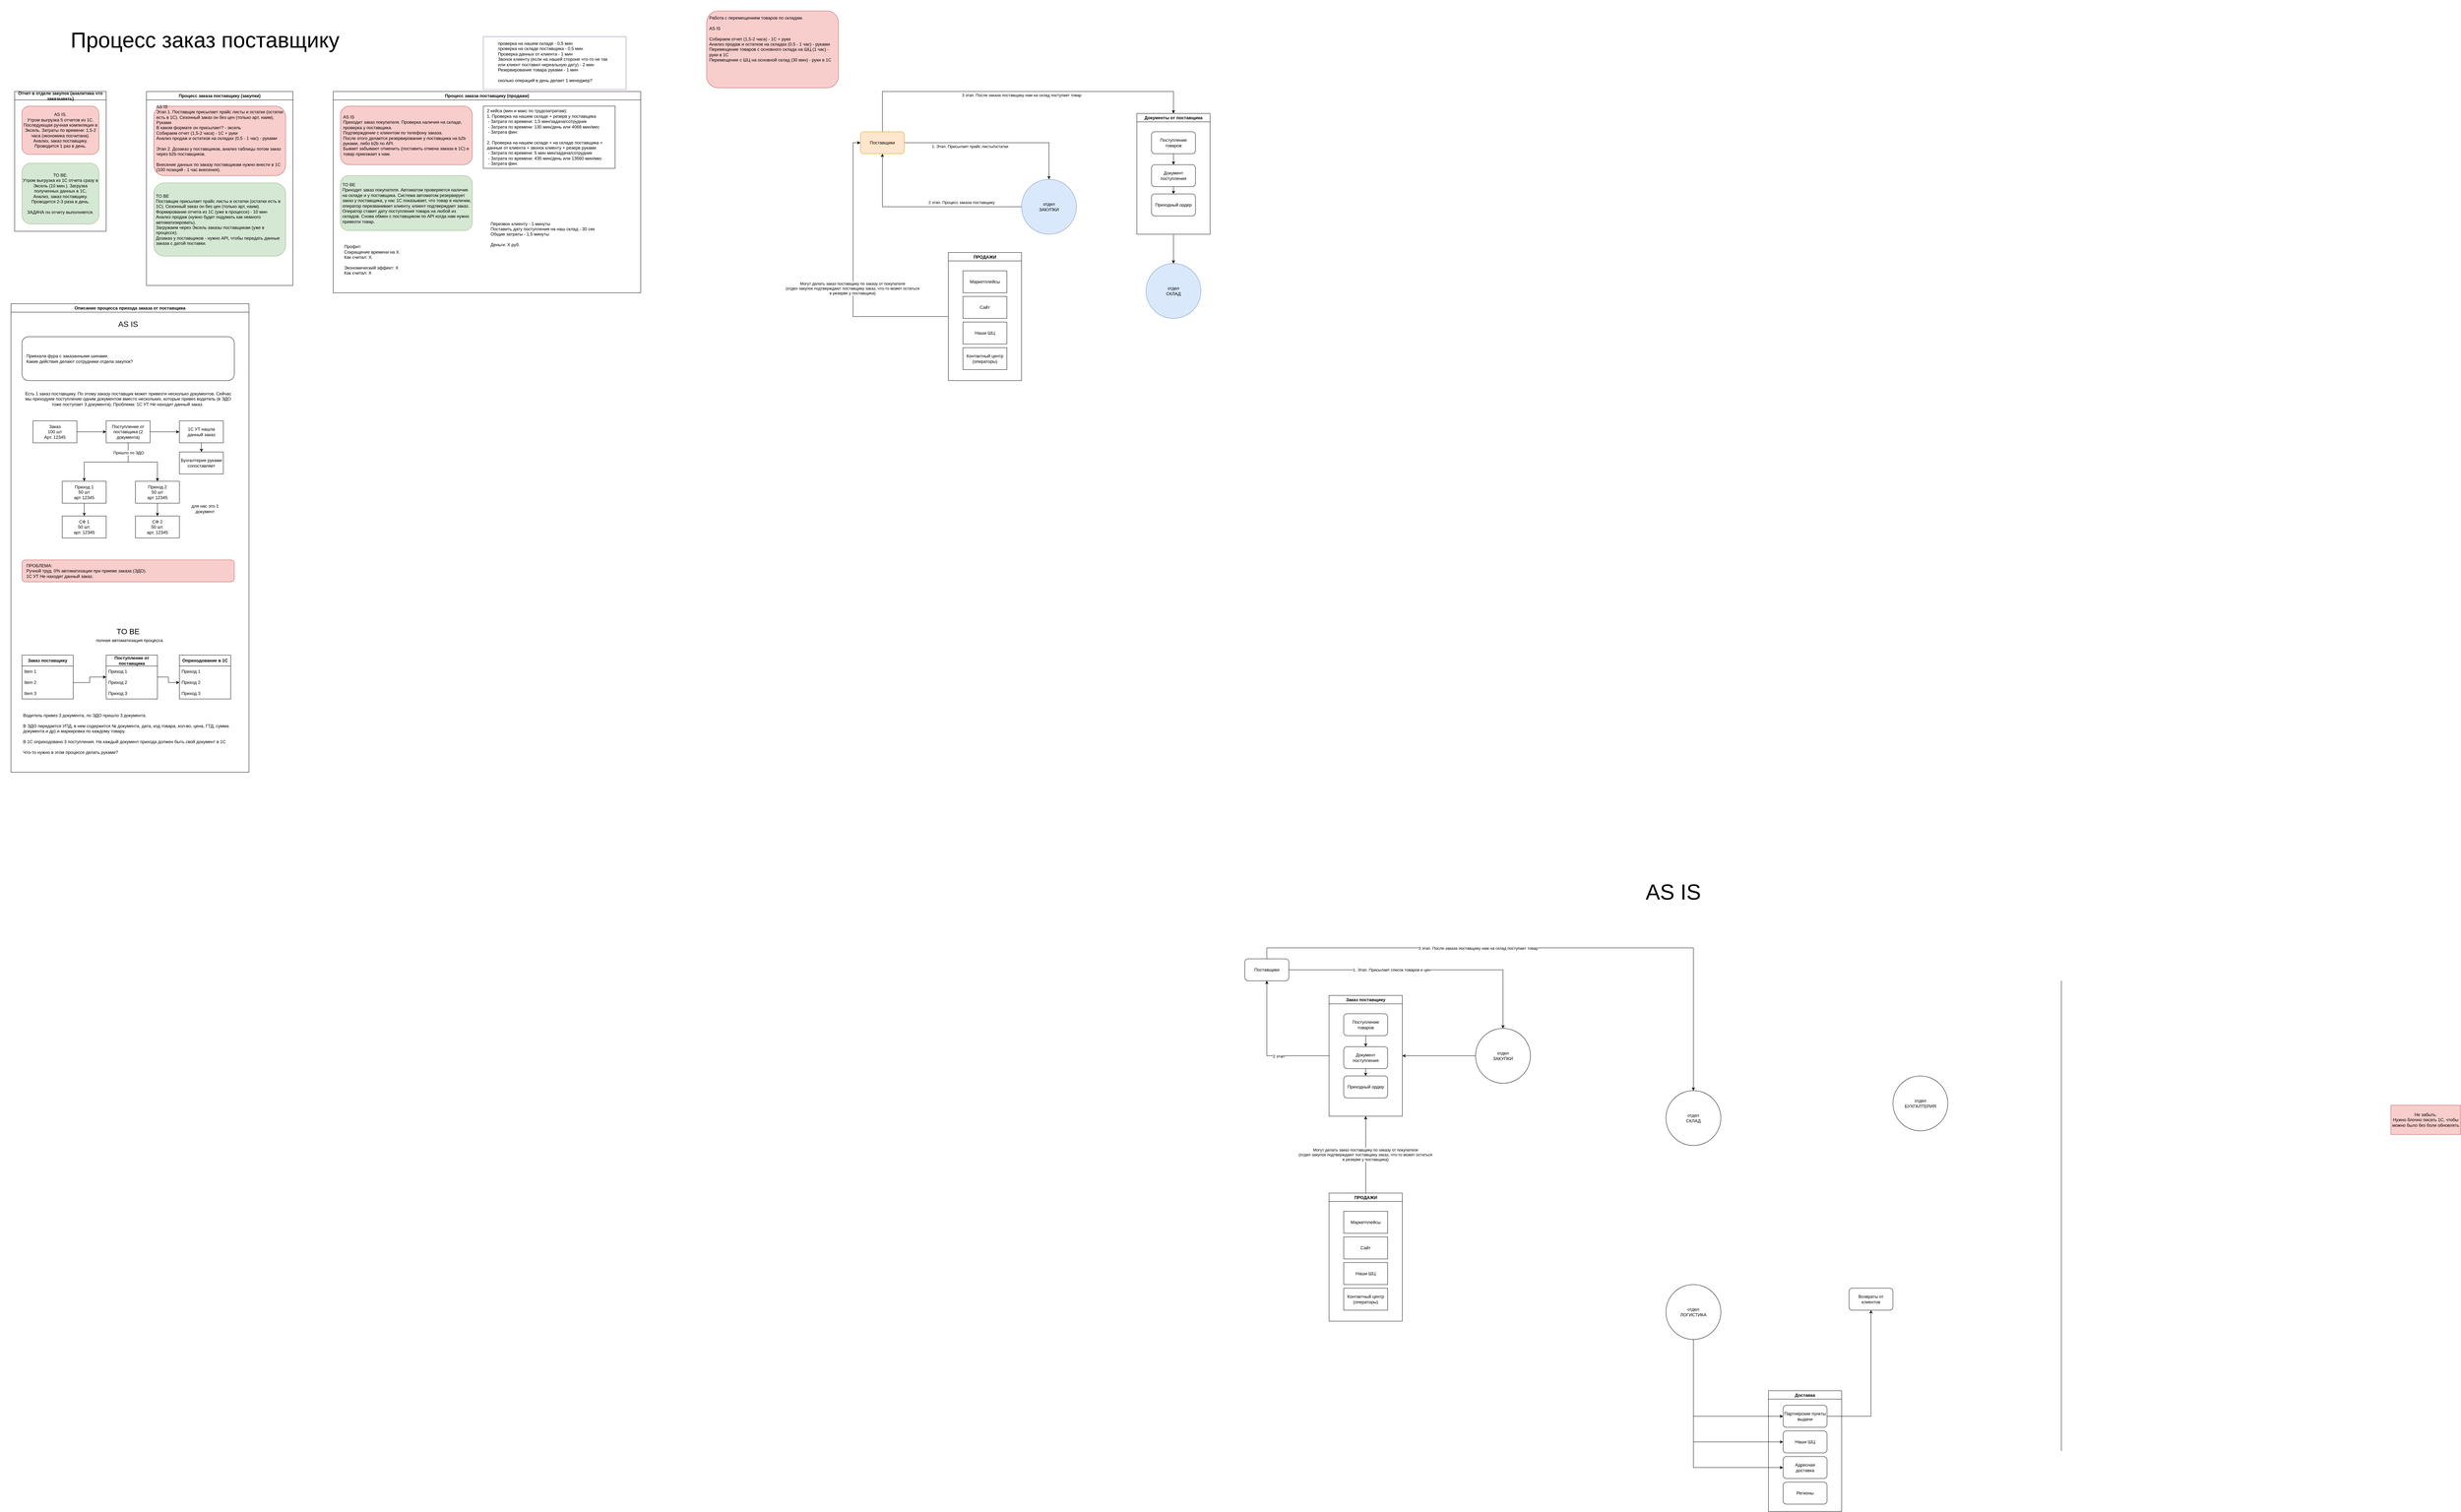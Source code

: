 <mxfile version="24.7.14">
  <diagram name="Page-1" id="veRpo0tACFwU-HL0MGSM">
    <mxGraphModel dx="5644" dy="4381" grid="1" gridSize="10" guides="1" tooltips="1" connect="1" arrows="1" fold="1" page="1" pageScale="1" pageWidth="827" pageHeight="1169" math="0" shadow="0">
      <root>
        <mxCell id="0" />
        <mxCell id="1" parent="0" />
        <mxCell id="QEDv5VtxAJrO-wZHLEnQ-8" style="edgeStyle=orthogonalEdgeStyle;rounded=0;orthogonalLoop=1;jettySize=auto;html=1;entryX=1;entryY=0.5;entryDx=0;entryDy=0;" parent="1" source="VRKETtg9gcUAPWKbDu3B-1" target="QEDv5VtxAJrO-wZHLEnQ-5" edge="1">
          <mxGeometry relative="1" as="geometry" />
        </mxCell>
        <mxCell id="VRKETtg9gcUAPWKbDu3B-1" value="отдел&lt;div&gt;ЗАКУПКИ&lt;/div&gt;" style="ellipse;whiteSpace=wrap;html=1;aspect=fixed;" parent="1" vertex="1">
          <mxGeometry x="-80" y="-680" width="150" height="150" as="geometry" />
        </mxCell>
        <mxCell id="VRKETtg9gcUAPWKbDu3B-2" value="отдел&lt;div&gt;СКЛАД&lt;/div&gt;" style="ellipse;whiteSpace=wrap;html=1;aspect=fixed;" parent="1" vertex="1">
          <mxGeometry x="440" y="-510" width="150" height="150" as="geometry" />
        </mxCell>
        <mxCell id="t9qQJqirAUy6IB2mjL8N-2" style="edgeStyle=orthogonalEdgeStyle;rounded=0;orthogonalLoop=1;jettySize=auto;html=1;entryX=0;entryY=0.5;entryDx=0;entryDy=0;exitX=0.5;exitY=1;exitDx=0;exitDy=0;" parent="1" source="VRKETtg9gcUAPWKbDu3B-3" target="VRKETtg9gcUAPWKbDu3B-6" edge="1">
          <mxGeometry relative="1" as="geometry" />
        </mxCell>
        <mxCell id="t9qQJqirAUy6IB2mjL8N-3" style="edgeStyle=orthogonalEdgeStyle;rounded=0;orthogonalLoop=1;jettySize=auto;html=1;entryX=0;entryY=0.5;entryDx=0;entryDy=0;exitX=0.5;exitY=1;exitDx=0;exitDy=0;" parent="1" source="VRKETtg9gcUAPWKbDu3B-3" target="VRKETtg9gcUAPWKbDu3B-7" edge="1">
          <mxGeometry relative="1" as="geometry" />
        </mxCell>
        <mxCell id="t9qQJqirAUy6IB2mjL8N-4" style="edgeStyle=orthogonalEdgeStyle;rounded=0;orthogonalLoop=1;jettySize=auto;html=1;entryX=0;entryY=0.5;entryDx=0;entryDy=0;exitX=0.5;exitY=1;exitDx=0;exitDy=0;" parent="1" source="VRKETtg9gcUAPWKbDu3B-3" target="VRKETtg9gcUAPWKbDu3B-18" edge="1">
          <mxGeometry relative="1" as="geometry" />
        </mxCell>
        <mxCell id="VRKETtg9gcUAPWKbDu3B-3" value="отдел&lt;div&gt;ЛОГИСТИКА&lt;/div&gt;" style="ellipse;whiteSpace=wrap;html=1;aspect=fixed;" parent="1" vertex="1">
          <mxGeometry x="440" y="20" width="150" height="150" as="geometry" />
        </mxCell>
        <mxCell id="QEDv5VtxAJrO-wZHLEnQ-10" style="edgeStyle=orthogonalEdgeStyle;rounded=0;orthogonalLoop=1;jettySize=auto;html=1;" parent="1" source="VRKETtg9gcUAPWKbDu3B-5" target="VRKETtg9gcUAPWKbDu3B-1" edge="1">
          <mxGeometry relative="1" as="geometry" />
        </mxCell>
        <mxCell id="QEDv5VtxAJrO-wZHLEnQ-11" value="1. Этап. Присылает список товаров и цен" style="edgeLabel;html=1;align=center;verticalAlign=middle;resizable=0;points=[];" parent="QEDv5VtxAJrO-wZHLEnQ-10" vertex="1" connectable="0">
          <mxGeometry x="-0.188" y="-3" relative="1" as="geometry">
            <mxPoint x="-22" y="-3" as="offset" />
          </mxGeometry>
        </mxCell>
        <mxCell id="QEDv5VtxAJrO-wZHLEnQ-15" style="edgeStyle=orthogonalEdgeStyle;rounded=0;orthogonalLoop=1;jettySize=auto;html=1;" parent="1" source="VRKETtg9gcUAPWKbDu3B-5" target="VRKETtg9gcUAPWKbDu3B-2" edge="1">
          <mxGeometry relative="1" as="geometry">
            <Array as="points">
              <mxPoint x="-650" y="-900" />
              <mxPoint x="515" y="-900" />
            </Array>
          </mxGeometry>
        </mxCell>
        <mxCell id="QEDv5VtxAJrO-wZHLEnQ-16" value="3 этап. После заказа поставщику нам на склад поступает товар" style="edgeLabel;html=1;align=center;verticalAlign=middle;resizable=0;points=[];" parent="QEDv5VtxAJrO-wZHLEnQ-15" vertex="1" connectable="0">
          <mxGeometry x="-0.235" y="-1" relative="1" as="geometry">
            <mxPoint as="offset" />
          </mxGeometry>
        </mxCell>
        <mxCell id="VRKETtg9gcUAPWKbDu3B-5" value="Поставщики" style="rounded=1;whiteSpace=wrap;html=1;" parent="1" vertex="1">
          <mxGeometry x="-710" y="-870" width="120" height="60" as="geometry" />
        </mxCell>
        <mxCell id="QEDv5VtxAJrO-wZHLEnQ-18" style="edgeStyle=orthogonalEdgeStyle;rounded=0;orthogonalLoop=1;jettySize=auto;html=1;entryX=0.5;entryY=1;entryDx=0;entryDy=0;" parent="1" source="VRKETtg9gcUAPWKbDu3B-13" target="QEDv5VtxAJrO-wZHLEnQ-5" edge="1">
          <mxGeometry relative="1" as="geometry" />
        </mxCell>
        <mxCell id="QEDv5VtxAJrO-wZHLEnQ-19" value="Могут делать заказ поставщику по заказу от покупателя&lt;div&gt;(отдел закупок подтверждают поставщику заказ, что-то может остаться&lt;/div&gt;&lt;div&gt;в резерве у поставщика)&lt;/div&gt;" style="edgeLabel;html=1;align=center;verticalAlign=middle;resizable=0;points=[];" parent="QEDv5VtxAJrO-wZHLEnQ-18" vertex="1" connectable="0">
          <mxGeometry x="0.002" y="1" relative="1" as="geometry">
            <mxPoint as="offset" />
          </mxGeometry>
        </mxCell>
        <mxCell id="VRKETtg9gcUAPWKbDu3B-13" value="ПРОДАЖИ" style="swimlane;" parent="1" vertex="1">
          <mxGeometry x="-480" y="-230" width="200" height="350" as="geometry">
            <mxRectangle x="240" y="780" width="100" height="30" as="alternateBounds" />
          </mxGeometry>
        </mxCell>
        <mxCell id="VRKETtg9gcUAPWKbDu3B-15" value="Маркетплейсы" style="whiteSpace=wrap;html=1;" parent="VRKETtg9gcUAPWKbDu3B-13" vertex="1">
          <mxGeometry x="40" y="50" width="120" height="60" as="geometry" />
        </mxCell>
        <mxCell id="VRKETtg9gcUAPWKbDu3B-14" value="Сайт" style="whiteSpace=wrap;html=1;" parent="VRKETtg9gcUAPWKbDu3B-13" vertex="1">
          <mxGeometry x="40" y="120" width="120" height="60" as="geometry" />
        </mxCell>
        <mxCell id="VRKETtg9gcUAPWKbDu3B-17" value="Контактный центр&lt;div&gt;(операторы)&lt;/div&gt;" style="whiteSpace=wrap;html=1;" parent="VRKETtg9gcUAPWKbDu3B-13" vertex="1">
          <mxGeometry x="40" y="260" width="120" height="60" as="geometry" />
        </mxCell>
        <mxCell id="VRKETtg9gcUAPWKbDu3B-16" value="Наши ШЦ" style="whiteSpace=wrap;html=1;" parent="VRKETtg9gcUAPWKbDu3B-13" vertex="1">
          <mxGeometry x="40" y="190" width="120" height="60" as="geometry" />
        </mxCell>
        <mxCell id="VRKETtg9gcUAPWKbDu3B-20" value="Доставка" style="swimlane;" parent="1" vertex="1">
          <mxGeometry x="720" y="310" width="200" height="330" as="geometry" />
        </mxCell>
        <mxCell id="VRKETtg9gcUAPWKbDu3B-6" value="Партнерские пункты выдачи" style="rounded=1;whiteSpace=wrap;html=1;" parent="VRKETtg9gcUAPWKbDu3B-20" vertex="1">
          <mxGeometry x="40" y="40" width="120" height="60" as="geometry" />
        </mxCell>
        <mxCell id="VRKETtg9gcUAPWKbDu3B-7" value="Наши ШЦ" style="rounded=1;whiteSpace=wrap;html=1;" parent="VRKETtg9gcUAPWKbDu3B-20" vertex="1">
          <mxGeometry x="40" y="110" width="120" height="60" as="geometry" />
        </mxCell>
        <mxCell id="VRKETtg9gcUAPWKbDu3B-18" value="Адресная&lt;div&gt;доставка&lt;/div&gt;" style="rounded=1;whiteSpace=wrap;html=1;" parent="VRKETtg9gcUAPWKbDu3B-20" vertex="1">
          <mxGeometry x="40" y="180" width="120" height="60" as="geometry" />
        </mxCell>
        <mxCell id="VRKETtg9gcUAPWKbDu3B-19" value="Регионы" style="rounded=1;whiteSpace=wrap;html=1;" parent="VRKETtg9gcUAPWKbDu3B-20" vertex="1">
          <mxGeometry x="40" y="250" width="120" height="60" as="geometry" />
        </mxCell>
        <mxCell id="VRKETtg9gcUAPWKbDu3B-22" value="отдел&lt;div&gt;БУХГАЛТЕРИЯ&lt;/div&gt;" style="ellipse;whiteSpace=wrap;html=1;aspect=fixed;" parent="1" vertex="1">
          <mxGeometry x="1060" y="-550" width="150" height="150" as="geometry" />
        </mxCell>
        <mxCell id="t9qQJqirAUy6IB2mjL8N-6" value="Возвраты от клиентов" style="rounded=1;whiteSpace=wrap;html=1;" parent="1" vertex="1">
          <mxGeometry x="940" y="30" width="120" height="60" as="geometry" />
        </mxCell>
        <mxCell id="t9qQJqirAUy6IB2mjL8N-7" style="edgeStyle=orthogonalEdgeStyle;rounded=0;orthogonalLoop=1;jettySize=auto;html=1;entryX=0.5;entryY=1;entryDx=0;entryDy=0;" parent="1" source="VRKETtg9gcUAPWKbDu3B-6" target="t9qQJqirAUy6IB2mjL8N-6" edge="1">
          <mxGeometry relative="1" as="geometry" />
        </mxCell>
        <mxCell id="t9qQJqirAUy6IB2mjL8N-11" value="" style="endArrow=none;html=1;rounded=0;" parent="1" edge="1">
          <mxGeometry width="50" height="50" relative="1" as="geometry">
            <mxPoint x="1520" y="474.444" as="sourcePoint" />
            <mxPoint x="1520" y="-810" as="targetPoint" />
          </mxGeometry>
        </mxCell>
        <mxCell id="t9qQJqirAUy6IB2mjL8N-12" value="AS IS" style="text;strokeColor=none;fillColor=none;align=center;verticalAlign=middle;spacingLeft=4;spacingRight=4;overflow=hidden;points=[[0,0.5],[1,0.5]];portConstraint=eastwest;rotatable=0;whiteSpace=wrap;html=1;fontSize=59;" parent="1" vertex="1">
          <mxGeometry x="350" y="-1090" width="220" height="70" as="geometry" />
        </mxCell>
        <mxCell id="QEDv5VtxAJrO-wZHLEnQ-14" style="edgeStyle=orthogonalEdgeStyle;rounded=0;orthogonalLoop=1;jettySize=auto;html=1;exitX=0;exitY=0.5;exitDx=0;exitDy=0;entryX=0.5;entryY=1;entryDx=0;entryDy=0;" parent="1" source="QEDv5VtxAJrO-wZHLEnQ-5" target="VRKETtg9gcUAPWKbDu3B-5" edge="1">
          <mxGeometry relative="1" as="geometry" />
        </mxCell>
        <mxCell id="QEDv5VtxAJrO-wZHLEnQ-17" value="2 этап" style="edgeLabel;html=1;align=center;verticalAlign=middle;resizable=0;points=[];" parent="QEDv5VtxAJrO-wZHLEnQ-14" vertex="1" connectable="0">
          <mxGeometry x="-0.265" y="1" relative="1" as="geometry">
            <mxPoint as="offset" />
          </mxGeometry>
        </mxCell>
        <mxCell id="QEDv5VtxAJrO-wZHLEnQ-5" value="Заказ поставщику" style="swimlane;whiteSpace=wrap;html=1;" parent="1" vertex="1">
          <mxGeometry x="-480" y="-770" width="200" height="330" as="geometry" />
        </mxCell>
        <mxCell id="QEDv5VtxAJrO-wZHLEnQ-12" style="edgeStyle=orthogonalEdgeStyle;rounded=0;orthogonalLoop=1;jettySize=auto;html=1;entryX=0.5;entryY=0;entryDx=0;entryDy=0;" parent="QEDv5VtxAJrO-wZHLEnQ-5" source="QEDv5VtxAJrO-wZHLEnQ-2" target="QEDv5VtxAJrO-wZHLEnQ-4" edge="1">
          <mxGeometry relative="1" as="geometry" />
        </mxCell>
        <mxCell id="QEDv5VtxAJrO-wZHLEnQ-2" value="Поступление товаров" style="rounded=1;whiteSpace=wrap;html=1;" parent="QEDv5VtxAJrO-wZHLEnQ-5" vertex="1">
          <mxGeometry x="40" y="50" width="120" height="60" as="geometry" />
        </mxCell>
        <mxCell id="QEDv5VtxAJrO-wZHLEnQ-13" style="edgeStyle=orthogonalEdgeStyle;rounded=0;orthogonalLoop=1;jettySize=auto;html=1;entryX=0.5;entryY=0;entryDx=0;entryDy=0;" parent="QEDv5VtxAJrO-wZHLEnQ-5" source="QEDv5VtxAJrO-wZHLEnQ-4" target="QEDv5VtxAJrO-wZHLEnQ-3" edge="1">
          <mxGeometry relative="1" as="geometry" />
        </mxCell>
        <mxCell id="QEDv5VtxAJrO-wZHLEnQ-4" value="Документ поступления" style="rounded=1;whiteSpace=wrap;html=1;" parent="QEDv5VtxAJrO-wZHLEnQ-5" vertex="1">
          <mxGeometry x="40" y="140" width="120" height="60" as="geometry" />
        </mxCell>
        <mxCell id="QEDv5VtxAJrO-wZHLEnQ-3" value="Приходный ордер" style="rounded=1;whiteSpace=wrap;html=1;" parent="QEDv5VtxAJrO-wZHLEnQ-5" vertex="1">
          <mxGeometry x="40" y="220" width="120" height="60" as="geometry" />
        </mxCell>
        <mxCell id="QEDv5VtxAJrO-wZHLEnQ-20" style="edgeStyle=orthogonalEdgeStyle;rounded=0;orthogonalLoop=1;jettySize=auto;html=1;entryX=0.5;entryY=1;entryDx=0;entryDy=0;" parent="1" source="QEDv5VtxAJrO-wZHLEnQ-21" target="QEDv5VtxAJrO-wZHLEnQ-27" edge="1">
          <mxGeometry relative="1" as="geometry">
            <mxPoint x="-980" y="-2845" as="targetPoint" />
          </mxGeometry>
        </mxCell>
        <mxCell id="QEDv5VtxAJrO-wZHLEnQ-64" value="2 этап. Процесс заказа поставщику" style="edgeLabel;html=1;align=center;verticalAlign=middle;resizable=0;points=[];" parent="QEDv5VtxAJrO-wZHLEnQ-20" vertex="1" connectable="0">
          <mxGeometry x="0.21" relative="1" as="geometry">
            <mxPoint x="153" y="-12" as="offset" />
          </mxGeometry>
        </mxCell>
        <mxCell id="QEDv5VtxAJrO-wZHLEnQ-21" value="отдел&lt;div&gt;ЗАКУПКИ&lt;/div&gt;" style="ellipse;whiteSpace=wrap;html=1;aspect=fixed;fillColor=#dae8fc;strokeColor=#6c8ebf;" parent="1" vertex="1">
          <mxGeometry x="-1320" y="-3000" width="150" height="150" as="geometry" />
        </mxCell>
        <mxCell id="QEDv5VtxAJrO-wZHLEnQ-22" value="отдел&lt;div&gt;СКЛАД&lt;/div&gt;" style="ellipse;whiteSpace=wrap;html=1;aspect=fixed;fillColor=#dae8fc;strokeColor=#6c8ebf;" parent="1" vertex="1">
          <mxGeometry x="-980" y="-2770" width="150" height="150" as="geometry" />
        </mxCell>
        <mxCell id="QEDv5VtxAJrO-wZHLEnQ-23" style="edgeStyle=orthogonalEdgeStyle;rounded=0;orthogonalLoop=1;jettySize=auto;html=1;" parent="1" source="QEDv5VtxAJrO-wZHLEnQ-27" target="QEDv5VtxAJrO-wZHLEnQ-21" edge="1">
          <mxGeometry relative="1" as="geometry" />
        </mxCell>
        <mxCell id="QEDv5VtxAJrO-wZHLEnQ-24" value="1. Этап. Присылает прайс листы/остатки" style="edgeLabel;html=1;align=center;verticalAlign=middle;resizable=0;points=[];" parent="QEDv5VtxAJrO-wZHLEnQ-23" vertex="1" connectable="0">
          <mxGeometry x="-0.188" y="-3" relative="1" as="geometry">
            <mxPoint x="-22" y="7" as="offset" />
          </mxGeometry>
        </mxCell>
        <mxCell id="QEDv5VtxAJrO-wZHLEnQ-85" style="edgeStyle=orthogonalEdgeStyle;rounded=0;orthogonalLoop=1;jettySize=auto;html=1;entryX=0.5;entryY=0;entryDx=0;entryDy=0;exitX=0.5;exitY=0;exitDx=0;exitDy=0;" parent="1" source="QEDv5VtxAJrO-wZHLEnQ-27" target="QEDv5VtxAJrO-wZHLEnQ-36" edge="1">
          <mxGeometry relative="1" as="geometry">
            <Array as="points">
              <mxPoint x="-1700" y="-3240" />
              <mxPoint x="-905" y="-3240" />
            </Array>
          </mxGeometry>
        </mxCell>
        <mxCell id="QEDv5VtxAJrO-wZHLEnQ-86" value="3 этап. После заказа поставщику нам на склад поступает товар" style="edgeLabel;html=1;align=center;verticalAlign=middle;resizable=0;points=[];" parent="QEDv5VtxAJrO-wZHLEnQ-85" vertex="1" connectable="0">
          <mxGeometry x="0.015" relative="1" as="geometry">
            <mxPoint y="10" as="offset" />
          </mxGeometry>
        </mxCell>
        <mxCell id="QEDv5VtxAJrO-wZHLEnQ-27" value="Поставщики" style="rounded=1;whiteSpace=wrap;html=1;fillColor=#ffe6cc;strokeColor=#d79b00;" parent="1" vertex="1">
          <mxGeometry x="-1760" y="-3130" width="120" height="60" as="geometry" />
        </mxCell>
        <mxCell id="QEDv5VtxAJrO-wZHLEnQ-87" style="edgeStyle=orthogonalEdgeStyle;rounded=0;orthogonalLoop=1;jettySize=auto;html=1;entryX=0.5;entryY=0;entryDx=0;entryDy=0;" parent="1" source="QEDv5VtxAJrO-wZHLEnQ-36" target="QEDv5VtxAJrO-wZHLEnQ-22" edge="1">
          <mxGeometry relative="1" as="geometry" />
        </mxCell>
        <mxCell id="QEDv5VtxAJrO-wZHLEnQ-36" value="Документы от поставщика" style="swimlane;whiteSpace=wrap;html=1;" parent="1" vertex="1">
          <mxGeometry x="-1005" y="-3180" width="200" height="330" as="geometry" />
        </mxCell>
        <mxCell id="QEDv5VtxAJrO-wZHLEnQ-37" style="edgeStyle=orthogonalEdgeStyle;rounded=0;orthogonalLoop=1;jettySize=auto;html=1;entryX=0.5;entryY=0;entryDx=0;entryDy=0;" parent="QEDv5VtxAJrO-wZHLEnQ-36" source="QEDv5VtxAJrO-wZHLEnQ-38" target="QEDv5VtxAJrO-wZHLEnQ-40" edge="1">
          <mxGeometry relative="1" as="geometry" />
        </mxCell>
        <mxCell id="QEDv5VtxAJrO-wZHLEnQ-38" value="Поступление товаров" style="rounded=1;whiteSpace=wrap;html=1;" parent="QEDv5VtxAJrO-wZHLEnQ-36" vertex="1">
          <mxGeometry x="40" y="50" width="120" height="60" as="geometry" />
        </mxCell>
        <mxCell id="QEDv5VtxAJrO-wZHLEnQ-39" style="edgeStyle=orthogonalEdgeStyle;rounded=0;orthogonalLoop=1;jettySize=auto;html=1;entryX=0.5;entryY=0;entryDx=0;entryDy=0;" parent="QEDv5VtxAJrO-wZHLEnQ-36" source="QEDv5VtxAJrO-wZHLEnQ-40" target="QEDv5VtxAJrO-wZHLEnQ-41" edge="1">
          <mxGeometry relative="1" as="geometry" />
        </mxCell>
        <mxCell id="QEDv5VtxAJrO-wZHLEnQ-40" value="Документ поступления" style="rounded=1;whiteSpace=wrap;html=1;" parent="QEDv5VtxAJrO-wZHLEnQ-36" vertex="1">
          <mxGeometry x="40" y="140" width="120" height="60" as="geometry" />
        </mxCell>
        <mxCell id="QEDv5VtxAJrO-wZHLEnQ-41" value="Приходный ордер" style="rounded=1;whiteSpace=wrap;html=1;" parent="QEDv5VtxAJrO-wZHLEnQ-36" vertex="1">
          <mxGeometry x="40" y="220" width="120" height="60" as="geometry" />
        </mxCell>
        <mxCell id="QEDv5VtxAJrO-wZHLEnQ-83" style="edgeStyle=orthogonalEdgeStyle;rounded=0;orthogonalLoop=1;jettySize=auto;html=1;entryX=0;entryY=0.5;entryDx=0;entryDy=0;" parent="1" source="QEDv5VtxAJrO-wZHLEnQ-42" target="QEDv5VtxAJrO-wZHLEnQ-27" edge="1">
          <mxGeometry relative="1" as="geometry" />
        </mxCell>
        <mxCell id="QEDv5VtxAJrO-wZHLEnQ-84" value="Могут делать заказ поставщику по заказу от покупателя&lt;div&gt;(отдел закупок подтверждают поставщику заказ, что-то может остаться&lt;/div&gt;&lt;div&gt;в резерве у поставщика)&lt;/div&gt;" style="edgeLabel;html=1;align=center;verticalAlign=middle;resizable=0;points=[];" parent="QEDv5VtxAJrO-wZHLEnQ-83" vertex="1" connectable="0">
          <mxGeometry x="-0.106" y="2" relative="1" as="geometry">
            <mxPoint as="offset" />
          </mxGeometry>
        </mxCell>
        <mxCell id="QEDv5VtxAJrO-wZHLEnQ-42" value="ПРОДАЖИ" style="swimlane;" parent="1" vertex="1">
          <mxGeometry x="-1520" y="-2800" width="200" height="350" as="geometry">
            <mxRectangle x="240" y="780" width="100" height="30" as="alternateBounds" />
          </mxGeometry>
        </mxCell>
        <mxCell id="QEDv5VtxAJrO-wZHLEnQ-43" value="Маркетплейсы" style="whiteSpace=wrap;html=1;" parent="QEDv5VtxAJrO-wZHLEnQ-42" vertex="1">
          <mxGeometry x="40" y="50" width="120" height="60" as="geometry" />
        </mxCell>
        <mxCell id="QEDv5VtxAJrO-wZHLEnQ-44" value="Сайт" style="whiteSpace=wrap;html=1;" parent="QEDv5VtxAJrO-wZHLEnQ-42" vertex="1">
          <mxGeometry x="40" y="120" width="120" height="60" as="geometry" />
        </mxCell>
        <mxCell id="QEDv5VtxAJrO-wZHLEnQ-45" value="Контактный центр&lt;div&gt;(операторы)&lt;/div&gt;" style="whiteSpace=wrap;html=1;" parent="QEDv5VtxAJrO-wZHLEnQ-42" vertex="1">
          <mxGeometry x="40" y="260" width="120" height="60" as="geometry" />
        </mxCell>
        <mxCell id="QEDv5VtxAJrO-wZHLEnQ-46" value="Наши ШЦ" style="whiteSpace=wrap;html=1;" parent="QEDv5VtxAJrO-wZHLEnQ-42" vertex="1">
          <mxGeometry x="40" y="190" width="120" height="60" as="geometry" />
        </mxCell>
        <mxCell id="QEDv5VtxAJrO-wZHLEnQ-65" value="Процесс заказ поставщику" style="text;strokeColor=none;fillColor=none;align=center;verticalAlign=middle;spacingLeft=4;spacingRight=4;overflow=hidden;points=[[0,0.5],[1,0.5]];portConstraint=eastwest;rotatable=0;whiteSpace=wrap;html=1;fontSize=59;" parent="1" vertex="1">
          <mxGeometry x="-4110" y="-3490" width="1120" height="220" as="geometry" />
        </mxCell>
        <mxCell id="QEDv5VtxAJrO-wZHLEnQ-70" value="Не забыть.&lt;div&gt;Нужно блочно писать 1С, чтобы можно было без боли обновлять&lt;/div&gt;" style="rounded=0;whiteSpace=wrap;html=1;fillColor=#f8cecc;strokeColor=#b85450;" parent="1" vertex="1">
          <mxGeometry x="2420" y="-470" width="190" height="80" as="geometry" />
        </mxCell>
        <mxCell id="QEDv5VtxAJrO-wZHLEnQ-75" value="Отчет в отделе закупок (аналитика что заказывать)" style="swimlane;whiteSpace=wrap;html=1;" parent="1" vertex="1">
          <mxGeometry x="-4070" y="-3240" width="250" height="382" as="geometry">
            <mxRectangle x="-4120" y="-3022" width="180" height="30" as="alternateBounds" />
          </mxGeometry>
        </mxCell>
        <mxCell id="QEDv5VtxAJrO-wZHLEnQ-71" value="AS IS.&lt;div&gt;Утром выгрузка 5 отчетов из 1С. Последующая ручная компиляция в Эксель. Затраты по времени: 1,5-2 часа (экономика посчитана).&lt;/div&gt;&lt;div&gt;Анализ, заказ поставщику. Проводится 1 раз в день.&lt;/div&gt;" style="rounded=1;whiteSpace=wrap;html=1;fillColor=#f8cecc;strokeColor=#b85450;" parent="QEDv5VtxAJrO-wZHLEnQ-75" vertex="1">
          <mxGeometry x="20" y="40" width="210" height="132" as="geometry" />
        </mxCell>
        <mxCell id="QEDv5VtxAJrO-wZHLEnQ-73" value="TO BE.&lt;div&gt;Утром выгрузка из 1С отчета сразу в Эксель (10 мин.). Загрузка полученных данных в 1С,&lt;/div&gt;&lt;div&gt;Анализ, заказ поставщику.&lt;/div&gt;&lt;div&gt;Проводится 2-3 раза в день.&lt;/div&gt;&lt;div&gt;&lt;br&gt;&lt;/div&gt;&lt;div&gt;ЗАДАЧА по отчету выполняется.&lt;/div&gt;" style="rounded=1;whiteSpace=wrap;html=1;fillColor=#d5e8d4;strokeColor=#82b366;" parent="QEDv5VtxAJrO-wZHLEnQ-75" vertex="1">
          <mxGeometry x="20" y="196" width="210" height="166" as="geometry" />
        </mxCell>
        <mxCell id="QEDv5VtxAJrO-wZHLEnQ-76" value="Процесс заказа поставщику (продажи)" style="swimlane;whiteSpace=wrap;html=1;" parent="1" vertex="1">
          <mxGeometry x="-3200" y="-3240" width="840" height="550" as="geometry">
            <mxRectangle x="-2810" y="-3060" width="180" height="30" as="alternateBounds" />
          </mxGeometry>
        </mxCell>
        <mxCell id="QEDv5VtxAJrO-wZHLEnQ-77" value="&lt;div style=&quot;text-align: left;&quot;&gt;AS IS&lt;br&gt;&lt;div&gt;Приходит заказ покупателя. Проверка наличия на складе, проверка у поставщика.&amp;nbsp;&lt;/div&gt;&lt;div&gt;Подтверждение с клиентом по телефону заказа.&lt;/div&gt;&lt;/div&gt;&lt;div style=&quot;text-align: left;&quot;&gt;После этого делается резервирование у поставщика на b2b руками, либо b2b по API.&lt;/div&gt;&lt;div style=&quot;text-align: left;&quot;&gt;Бывает забывают отменить (поставить отмена заказа в 1С) и товар приезжает к нам.&lt;/div&gt;" style="rounded=1;whiteSpace=wrap;html=1;fillColor=#f8cecc;strokeColor=#b85450;perimeterSpacing=0;spacingLeft=6;" parent="QEDv5VtxAJrO-wZHLEnQ-76" vertex="1">
          <mxGeometry x="20" y="40" width="360" height="160" as="geometry" />
        </mxCell>
        <mxCell id="QEDv5VtxAJrO-wZHLEnQ-78" value="&lt;div style=&quot;text-align: left;&quot;&gt;TO BE&lt;/div&gt;&lt;div style=&quot;text-align: left;&quot;&gt;Приходит заказ покупателя. Автоматом проверяется наличие на складе и у поставщика. Система автоматом резервирует заказ у поставщика, у нас 1С показывает, что товар в наличии, оператор перезванивает клиенту, клиент подтверждает заказ. Оператор ставит дату поступления товара на любой из складов. Снова обмен с поставщиком по API когда нам нужно привезти товар.&lt;/div&gt;" style="rounded=1;whiteSpace=wrap;html=1;fillColor=#d5e8d4;strokeColor=#82b366;spacingLeft=4;" parent="QEDv5VtxAJrO-wZHLEnQ-76" vertex="1">
          <mxGeometry x="20" y="230" width="360" height="150" as="geometry" />
        </mxCell>
        <mxCell id="QEDv5VtxAJrO-wZHLEnQ-160" value="Профит:&lt;div&gt;Сокращение времени на Х.&lt;/div&gt;&lt;div&gt;Как считал: Х.&lt;/div&gt;&lt;div&gt;&lt;br&gt;&lt;/div&gt;&lt;div&gt;Экономический эффект: Х&lt;/div&gt;&lt;div&gt;Как считал: Х&lt;/div&gt;" style="text;html=1;align=left;verticalAlign=middle;whiteSpace=wrap;rounded=0;spacing=10;" parent="QEDv5VtxAJrO-wZHLEnQ-76" vertex="1">
          <mxGeometry x="20" y="400" width="360" height="120" as="geometry" />
        </mxCell>
        <mxCell id="QEDv5VtxAJrO-wZHLEnQ-161" value="Перезвон клиенту - 1 минуты&lt;div&gt;Поставить дату поступления на наш склад - 30 сек&lt;/div&gt;&lt;div&gt;Общие затраты - 1,5 минуты&lt;/div&gt;&lt;div&gt;&lt;br&gt;&lt;/div&gt;&lt;div&gt;Деньги: Х руб.&lt;/div&gt;" style="text;html=1;align=left;verticalAlign=middle;whiteSpace=wrap;rounded=0;spacing=10;" parent="QEDv5VtxAJrO-wZHLEnQ-76" vertex="1">
          <mxGeometry x="420" y="330" width="360" height="120" as="geometry" />
        </mxCell>
        <mxCell id="zcdSIdRNRZWzkI2NlEDc-1" value="2 кейса (мин и макс по трудозатратам):&lt;div&gt;1. Проверка на нашем складе + резерв у поставщика&lt;/div&gt;&lt;div&gt;&amp;nbsp;- Затрата по времени: 1,5 мин/задача/сотрудник&lt;/div&gt;&lt;div&gt;&amp;nbsp;- Затрата по времени: 130 мин/день или 4068 мин/мес&lt;br&gt;&lt;/div&gt;&lt;div&gt;&amp;nbsp;- Затрата фин:&amp;nbsp;&lt;/div&gt;&lt;div&gt;&lt;br&gt;&lt;/div&gt;&lt;div&gt;2. Проверка на нашем складе + на складе поставщика + данные от клиента + звонок клиенту + резерв руками&lt;/div&gt;&lt;div&gt;&lt;div&gt;&amp;nbsp;- Затрата по времени: 5 мин мин/задача/сотрудник&lt;/div&gt;&lt;div&gt;&amp;nbsp;- Затрата по времени: 435 мин/день или 13560 мин/мес&lt;br&gt;&lt;/div&gt;&lt;div&gt;&amp;nbsp;- Затрата фин:&amp;nbsp;&lt;/div&gt;&lt;/div&gt;" style="rounded=0;whiteSpace=wrap;html=1;align=left;spacing=10;" vertex="1" parent="QEDv5VtxAJrO-wZHLEnQ-76">
          <mxGeometry x="410" y="40" width="360" height="170" as="geometry" />
        </mxCell>
        <mxCell id="QEDv5VtxAJrO-wZHLEnQ-79" value="Процесс заказа поставщику (закупки)" style="swimlane;whiteSpace=wrap;html=1;" parent="1" vertex="1">
          <mxGeometry x="-3710" y="-3240" width="400" height="530" as="geometry">
            <mxRectangle x="-2810" y="-3060" width="180" height="30" as="alternateBounds" />
          </mxGeometry>
        </mxCell>
        <mxCell id="QEDv5VtxAJrO-wZHLEnQ-81" value="&lt;div style=&quot;&quot;&gt;TO BE&lt;/div&gt;&lt;div style=&quot;&quot;&gt;Поставщик присылает прайс листы и остатки (остатки есть в 1С). Сезонный заказ он без цен (только арт, наим).&lt;br&gt;&lt;/div&gt;&lt;div style=&quot;&quot;&gt;Формирование отчета из 1С (уже в процессе) - 10 мин&lt;/div&gt;&lt;div style=&quot;&quot;&gt;Анализ продаж (нужно будет подумать как немного автоматизировать).&lt;/div&gt;&lt;div style=&quot;&quot;&gt;Загружаем через Эксель заказы поставщикам (уже в процессе).&amp;nbsp;&lt;/div&gt;&lt;div style=&quot;&quot;&gt;Дозаказ у поставщиков - нужно API, чтобы передать данные заказа с датой поставки.&lt;/div&gt;" style="rounded=1;whiteSpace=wrap;html=1;fillColor=#d5e8d4;strokeColor=#82b366;spacingLeft=4;align=left;" parent="QEDv5VtxAJrO-wZHLEnQ-79" vertex="1">
          <mxGeometry x="20" y="250" width="360" height="200" as="geometry" />
        </mxCell>
        <mxCell id="QEDv5VtxAJrO-wZHLEnQ-113" value="&lt;div style=&quot;text-align: left;&quot;&gt;AS IS&lt;br&gt;&lt;div&gt;Этап 1. Поставщик присылает прайс листы и остатки (остатки есть в 1С). Сезонный заказ он без цен (только арт, наим). Руками&amp;nbsp;&lt;/div&gt;&lt;div&gt;В каком формате он присылает? - эксель&lt;/div&gt;&lt;div&gt;Собираем отчет (1,5-2 часа) - 1С + руки&lt;/div&gt;&lt;div&gt;Анализ продаж и остатков на складах (0,5 - 1 час) - руками&lt;/div&gt;&lt;div&gt;&lt;br&gt;&lt;/div&gt;&lt;div&gt;Этап 2. Дозаказ у поставщиков, анализ таблицы потом заказ через b2b поставщиков.&lt;/div&gt;&lt;div&gt;&lt;br&gt;&lt;/div&gt;&lt;div&gt;Внесение данных по заказу поставщикам нужно внести в 1С (100 позиций - 1 час внесения).&lt;/div&gt;&lt;div&gt;&lt;br&gt;&lt;/div&gt;&lt;/div&gt;" style="rounded=1;whiteSpace=wrap;html=1;fillColor=#f8cecc;strokeColor=#b85450;perimeterSpacing=0;spacingLeft=6;" parent="QEDv5VtxAJrO-wZHLEnQ-79" vertex="1">
          <mxGeometry x="20" y="40" width="360" height="190" as="geometry" />
        </mxCell>
        <mxCell id="QEDv5VtxAJrO-wZHLEnQ-114" value="Описание процесса прихода заказа от поставщика" style="swimlane;whiteSpace=wrap;html=1;" parent="1" vertex="1">
          <mxGeometry x="-4080" y="-2660" width="650" height="1280" as="geometry" />
        </mxCell>
        <mxCell id="QEDv5VtxAJrO-wZHLEnQ-115" value="" style="edgeStyle=orthogonalEdgeStyle;rounded=0;orthogonalLoop=1;jettySize=auto;html=1;" parent="QEDv5VtxAJrO-wZHLEnQ-114" source="QEDv5VtxAJrO-wZHLEnQ-116" target="QEDv5VtxAJrO-wZHLEnQ-121" edge="1">
          <mxGeometry relative="1" as="geometry" />
        </mxCell>
        <mxCell id="QEDv5VtxAJrO-wZHLEnQ-116" value="Заказ&lt;div&gt;100 шт&lt;/div&gt;&lt;div&gt;Арт. 12345&lt;/div&gt;" style="rounded=0;whiteSpace=wrap;html=1;" parent="QEDv5VtxAJrO-wZHLEnQ-114" vertex="1">
          <mxGeometry x="60" y="320" width="120" height="60" as="geometry" />
        </mxCell>
        <mxCell id="QEDv5VtxAJrO-wZHLEnQ-117" value="" style="edgeStyle=orthogonalEdgeStyle;rounded=0;orthogonalLoop=1;jettySize=auto;html=1;" parent="QEDv5VtxAJrO-wZHLEnQ-114" source="QEDv5VtxAJrO-wZHLEnQ-121" target="QEDv5VtxAJrO-wZHLEnQ-123" edge="1">
          <mxGeometry relative="1" as="geometry" />
        </mxCell>
        <mxCell id="QEDv5VtxAJrO-wZHLEnQ-118" style="edgeStyle=orthogonalEdgeStyle;rounded=0;orthogonalLoop=1;jettySize=auto;html=1;exitX=0.5;exitY=1;exitDx=0;exitDy=0;entryX=0.5;entryY=0;entryDx=0;entryDy=0;" parent="QEDv5VtxAJrO-wZHLEnQ-114" source="QEDv5VtxAJrO-wZHLEnQ-121" target="QEDv5VtxAJrO-wZHLEnQ-125" edge="1">
          <mxGeometry relative="1" as="geometry" />
        </mxCell>
        <mxCell id="QEDv5VtxAJrO-wZHLEnQ-119" value="Пришло по ЭДО" style="edgeLabel;html=1;align=center;verticalAlign=middle;resizable=0;points=[];" parent="QEDv5VtxAJrO-wZHLEnQ-118" vertex="1" connectable="0">
          <mxGeometry x="-0.709" y="1" relative="1" as="geometry">
            <mxPoint as="offset" />
          </mxGeometry>
        </mxCell>
        <mxCell id="QEDv5VtxAJrO-wZHLEnQ-120" value="" style="edgeStyle=orthogonalEdgeStyle;rounded=0;orthogonalLoop=1;jettySize=auto;html=1;" parent="QEDv5VtxAJrO-wZHLEnQ-114" source="QEDv5VtxAJrO-wZHLEnQ-121" target="QEDv5VtxAJrO-wZHLEnQ-127" edge="1">
          <mxGeometry relative="1" as="geometry" />
        </mxCell>
        <mxCell id="QEDv5VtxAJrO-wZHLEnQ-121" value="Поступление от поставщика (2 документа)" style="whiteSpace=wrap;html=1;rounded=0;" parent="QEDv5VtxAJrO-wZHLEnQ-114" vertex="1">
          <mxGeometry x="260" y="320" width="120" height="60" as="geometry" />
        </mxCell>
        <mxCell id="QEDv5VtxAJrO-wZHLEnQ-122" value="" style="edgeStyle=orthogonalEdgeStyle;rounded=0;orthogonalLoop=1;jettySize=auto;html=1;" parent="QEDv5VtxAJrO-wZHLEnQ-114" source="QEDv5VtxAJrO-wZHLEnQ-123" target="QEDv5VtxAJrO-wZHLEnQ-129" edge="1">
          <mxGeometry relative="1" as="geometry" />
        </mxCell>
        <mxCell id="QEDv5VtxAJrO-wZHLEnQ-123" value="Приход 1&lt;div&gt;50 шт&lt;/div&gt;&lt;div&gt;арт 12345&lt;/div&gt;" style="whiteSpace=wrap;html=1;rounded=0;" parent="QEDv5VtxAJrO-wZHLEnQ-114" vertex="1">
          <mxGeometry x="140" y="485" width="120" height="60" as="geometry" />
        </mxCell>
        <mxCell id="QEDv5VtxAJrO-wZHLEnQ-124" style="edgeStyle=orthogonalEdgeStyle;rounded=0;orthogonalLoop=1;jettySize=auto;html=1;entryX=0.5;entryY=0;entryDx=0;entryDy=0;" parent="QEDv5VtxAJrO-wZHLEnQ-114" source="QEDv5VtxAJrO-wZHLEnQ-125" target="QEDv5VtxAJrO-wZHLEnQ-130" edge="1">
          <mxGeometry relative="1" as="geometry" />
        </mxCell>
        <mxCell id="QEDv5VtxAJrO-wZHLEnQ-125" value="Приход 2&lt;div&gt;50 шт&lt;/div&gt;&lt;div&gt;арт 12345&lt;/div&gt;" style="whiteSpace=wrap;html=1;rounded=0;" parent="QEDv5VtxAJrO-wZHLEnQ-114" vertex="1">
          <mxGeometry x="340" y="485" width="120" height="60" as="geometry" />
        </mxCell>
        <mxCell id="QEDv5VtxAJrO-wZHLEnQ-126" value="" style="edgeStyle=orthogonalEdgeStyle;rounded=0;orthogonalLoop=1;jettySize=auto;html=1;" parent="QEDv5VtxAJrO-wZHLEnQ-114" source="QEDv5VtxAJrO-wZHLEnQ-127" target="QEDv5VtxAJrO-wZHLEnQ-128" edge="1">
          <mxGeometry relative="1" as="geometry" />
        </mxCell>
        <mxCell id="QEDv5VtxAJrO-wZHLEnQ-127" value="1С УТ нашла данный заказ" style="whiteSpace=wrap;html=1;rounded=0;" parent="QEDv5VtxAJrO-wZHLEnQ-114" vertex="1">
          <mxGeometry x="460" y="320" width="120" height="60" as="geometry" />
        </mxCell>
        <mxCell id="QEDv5VtxAJrO-wZHLEnQ-128" value="Бухгалтерия руками сопоставляет" style="whiteSpace=wrap;html=1;rounded=0;" parent="QEDv5VtxAJrO-wZHLEnQ-114" vertex="1">
          <mxGeometry x="460" y="405" width="120" height="60" as="geometry" />
        </mxCell>
        <mxCell id="QEDv5VtxAJrO-wZHLEnQ-129" value="СФ 1&lt;div&gt;50 шт.&lt;/div&gt;&lt;div&gt;арт. 12345&lt;/div&gt;" style="whiteSpace=wrap;html=1;rounded=0;" parent="QEDv5VtxAJrO-wZHLEnQ-114" vertex="1">
          <mxGeometry x="140" y="580" width="120" height="60" as="geometry" />
        </mxCell>
        <mxCell id="QEDv5VtxAJrO-wZHLEnQ-130" value="СФ 2&lt;div&gt;50 шт.&lt;/div&gt;&lt;div&gt;арт. 12345&lt;/div&gt;" style="whiteSpace=wrap;html=1;rounded=0;" parent="QEDv5VtxAJrO-wZHLEnQ-114" vertex="1">
          <mxGeometry x="340" y="580" width="120" height="60" as="geometry" />
        </mxCell>
        <mxCell id="QEDv5VtxAJrO-wZHLEnQ-131" value="Приехала фура с заказанными шинами.&lt;div&gt;Какие действия делают сотрудники отдела закупок?&lt;/div&gt;" style="rounded=1;whiteSpace=wrap;html=1;align=left;spacingLeft=10;spacingRight=4;" parent="QEDv5VtxAJrO-wZHLEnQ-114" vertex="1">
          <mxGeometry x="30" y="90" width="580" height="120" as="geometry" />
        </mxCell>
        <mxCell id="QEDv5VtxAJrO-wZHLEnQ-132" value="&lt;span style=&quot;text-align: left;&quot;&gt;Есть 1 заказ поставщику. По этому заказу поставщик может привезти несколько документов. Сейчас мы приходуем поступление одним документом вместо нескольких, которые привез водитель (в ЭДО тоже поступает 3 документа). Проблема: 1С УТ Не находит данный заказ.&amp;nbsp;&lt;/span&gt;" style="text;html=1;align=center;verticalAlign=middle;whiteSpace=wrap;rounded=0;" parent="QEDv5VtxAJrO-wZHLEnQ-114" vertex="1">
          <mxGeometry x="30" y="220" width="580" height="80" as="geometry" />
        </mxCell>
        <mxCell id="QEDv5VtxAJrO-wZHLEnQ-133" value="ПРОБЛЕМА:&lt;div&gt;Ручной труд. 0% автоматизации при приеме заказа (ЭДО).&lt;/div&gt;&lt;div&gt;1С УТ Не находит данный заказ.&amp;nbsp;&lt;br&gt;&lt;/div&gt;" style="rounded=1;whiteSpace=wrap;html=1;align=left;spacingLeft=10;spacingRight=4;fillColor=#f8cecc;strokeColor=#b85450;" parent="QEDv5VtxAJrO-wZHLEnQ-114" vertex="1">
          <mxGeometry x="30" y="700" width="580" height="60" as="geometry" />
        </mxCell>
        <mxCell id="QEDv5VtxAJrO-wZHLEnQ-148" value="&lt;span style=&quot;text-align: left; font-size: 21px;&quot;&gt;AS IS&lt;/span&gt;" style="text;html=1;align=center;verticalAlign=middle;whiteSpace=wrap;rounded=0;" parent="QEDv5VtxAJrO-wZHLEnQ-114" vertex="1">
          <mxGeometry x="30" y="40" width="580" height="30" as="geometry" />
        </mxCell>
        <mxCell id="QEDv5VtxAJrO-wZHLEnQ-149" value="&lt;span style=&quot;text-align: left; font-size: 21px;&quot;&gt;TO BE&lt;/span&gt;" style="text;html=1;align=center;verticalAlign=middle;whiteSpace=wrap;rounded=0;" parent="QEDv5VtxAJrO-wZHLEnQ-114" vertex="1">
          <mxGeometry x="30" y="880" width="580" height="30" as="geometry" />
        </mxCell>
        <mxCell id="QEDv5VtxAJrO-wZHLEnQ-150" value="&lt;span style=&quot;text-align: left;&quot;&gt;для нас это 1 документ&lt;/span&gt;" style="text;html=1;align=center;verticalAlign=middle;whiteSpace=wrap;rounded=0;" parent="QEDv5VtxAJrO-wZHLEnQ-114" vertex="1">
          <mxGeometry x="480" y="520" width="100" height="80" as="geometry" />
        </mxCell>
        <mxCell id="QEDv5VtxAJrO-wZHLEnQ-153" value="&lt;div style=&quot;text-align: left;&quot;&gt;Водитель привез 3 документа, по ЭДО пришло 3 документа.&lt;/div&gt;&lt;div style=&quot;text-align: left;&quot;&gt;&lt;br&gt;&lt;/div&gt;&lt;div style=&quot;text-align: left;&quot;&gt;&lt;div&gt;В ЭДО передается УПД, в нем содержится № документа, дата, код товара, кол-во, цена, ГТД, сумма документа и др) и маркировка по каждому товару.&lt;/div&gt;&lt;div&gt;&lt;br&gt;&lt;/div&gt;&lt;div&gt;В 1С оприходовано 3 поступления. На каждый документ прихода должен быть свой документ в 1С&lt;/div&gt;&lt;/div&gt;&lt;div style=&quot;text-align: left;&quot;&gt;&lt;br&gt;&lt;/div&gt;&lt;div style=&quot;text-align: left;&quot;&gt;Что-то нужно в этом процессе делать руками?&lt;/div&gt;" style="text;html=1;align=center;verticalAlign=middle;whiteSpace=wrap;rounded=0;spacingLeft=7;" parent="QEDv5VtxAJrO-wZHLEnQ-114" vertex="1">
          <mxGeometry x="25" y="1110" width="600" height="130" as="geometry" />
        </mxCell>
        <mxCell id="QEDv5VtxAJrO-wZHLEnQ-135" value="&lt;span style=&quot;font-weight: 700;&quot;&gt;Заказ поставщику&lt;/span&gt;" style="swimlane;fontStyle=0;childLayout=stackLayout;horizontal=1;startSize=30;horizontalStack=0;resizeParent=1;resizeParentMax=0;resizeLast=0;collapsible=1;marginBottom=0;whiteSpace=wrap;html=1;" parent="QEDv5VtxAJrO-wZHLEnQ-114" vertex="1">
          <mxGeometry x="30" y="960" width="140" height="120" as="geometry" />
        </mxCell>
        <mxCell id="QEDv5VtxAJrO-wZHLEnQ-136" value="Item 1" style="text;strokeColor=none;fillColor=none;align=left;verticalAlign=middle;spacingLeft=4;spacingRight=4;overflow=hidden;points=[[0,0.5],[1,0.5]];portConstraint=eastwest;rotatable=0;whiteSpace=wrap;html=1;" parent="QEDv5VtxAJrO-wZHLEnQ-135" vertex="1">
          <mxGeometry y="30" width="140" height="30" as="geometry" />
        </mxCell>
        <mxCell id="QEDv5VtxAJrO-wZHLEnQ-137" value="Item 2" style="text;strokeColor=none;fillColor=none;align=left;verticalAlign=middle;spacingLeft=4;spacingRight=4;overflow=hidden;points=[[0,0.5],[1,0.5]];portConstraint=eastwest;rotatable=0;whiteSpace=wrap;html=1;" parent="QEDv5VtxAJrO-wZHLEnQ-135" vertex="1">
          <mxGeometry y="60" width="140" height="30" as="geometry" />
        </mxCell>
        <mxCell id="QEDv5VtxAJrO-wZHLEnQ-138" value="Item 3" style="text;strokeColor=none;fillColor=none;align=left;verticalAlign=middle;spacingLeft=4;spacingRight=4;overflow=hidden;points=[[0,0.5],[1,0.5]];portConstraint=eastwest;rotatable=0;whiteSpace=wrap;html=1;" parent="QEDv5VtxAJrO-wZHLEnQ-135" vertex="1">
          <mxGeometry y="90" width="140" height="30" as="geometry" />
        </mxCell>
        <mxCell id="QEDv5VtxAJrO-wZHLEnQ-158" style="edgeStyle=orthogonalEdgeStyle;rounded=0;orthogonalLoop=1;jettySize=auto;html=1;entryX=0;entryY=0.5;entryDx=0;entryDy=0;" parent="QEDv5VtxAJrO-wZHLEnQ-114" source="QEDv5VtxAJrO-wZHLEnQ-139" target="QEDv5VtxAJrO-wZHLEnQ-156" edge="1">
          <mxGeometry relative="1" as="geometry" />
        </mxCell>
        <mxCell id="QEDv5VtxAJrO-wZHLEnQ-139" value="&lt;span style=&quot;font-weight: 700;&quot;&gt;Поступление от поставщика&lt;/span&gt;" style="swimlane;fontStyle=0;childLayout=stackLayout;horizontal=1;startSize=30;horizontalStack=0;resizeParent=1;resizeParentMax=0;resizeLast=0;collapsible=1;marginBottom=0;whiteSpace=wrap;html=1;" parent="QEDv5VtxAJrO-wZHLEnQ-114" vertex="1">
          <mxGeometry x="260" y="960" width="140" height="120" as="geometry" />
        </mxCell>
        <mxCell id="QEDv5VtxAJrO-wZHLEnQ-140" value="Приход 1" style="text;strokeColor=none;fillColor=none;align=left;verticalAlign=middle;spacingLeft=4;spacingRight=4;overflow=hidden;points=[[0,0.5],[1,0.5]];portConstraint=eastwest;rotatable=0;whiteSpace=wrap;html=1;" parent="QEDv5VtxAJrO-wZHLEnQ-139" vertex="1">
          <mxGeometry y="30" width="140" height="30" as="geometry" />
        </mxCell>
        <mxCell id="QEDv5VtxAJrO-wZHLEnQ-141" value="Приход 2" style="text;strokeColor=none;fillColor=none;align=left;verticalAlign=middle;spacingLeft=4;spacingRight=4;overflow=hidden;points=[[0,0.5],[1,0.5]];portConstraint=eastwest;rotatable=0;whiteSpace=wrap;html=1;" parent="QEDv5VtxAJrO-wZHLEnQ-139" vertex="1">
          <mxGeometry y="60" width="140" height="30" as="geometry" />
        </mxCell>
        <mxCell id="QEDv5VtxAJrO-wZHLEnQ-142" value="Приход 3" style="text;strokeColor=none;fillColor=none;align=left;verticalAlign=middle;spacingLeft=4;spacingRight=4;overflow=hidden;points=[[0,0.5],[1,0.5]];portConstraint=eastwest;rotatable=0;whiteSpace=wrap;html=1;" parent="QEDv5VtxAJrO-wZHLEnQ-139" vertex="1">
          <mxGeometry y="90" width="140" height="30" as="geometry" />
        </mxCell>
        <mxCell id="QEDv5VtxAJrO-wZHLEnQ-151" style="edgeStyle=orthogonalEdgeStyle;rounded=0;orthogonalLoop=1;jettySize=auto;html=1;entryX=0;entryY=0.5;entryDx=0;entryDy=0;" parent="QEDv5VtxAJrO-wZHLEnQ-114" source="QEDv5VtxAJrO-wZHLEnQ-137" target="QEDv5VtxAJrO-wZHLEnQ-139" edge="1">
          <mxGeometry relative="1" as="geometry" />
        </mxCell>
        <mxCell id="QEDv5VtxAJrO-wZHLEnQ-154" value="&lt;b&gt;Оприходование в 1С&lt;/b&gt;" style="swimlane;fontStyle=0;childLayout=stackLayout;horizontal=1;startSize=30;horizontalStack=0;resizeParent=1;resizeParentMax=0;resizeLast=0;collapsible=1;marginBottom=0;whiteSpace=wrap;html=1;" parent="QEDv5VtxAJrO-wZHLEnQ-114" vertex="1">
          <mxGeometry x="460" y="960" width="140" height="120" as="geometry" />
        </mxCell>
        <mxCell id="QEDv5VtxAJrO-wZHLEnQ-155" value="Приход 1" style="text;strokeColor=none;fillColor=none;align=left;verticalAlign=middle;spacingLeft=4;spacingRight=4;overflow=hidden;points=[[0,0.5],[1,0.5]];portConstraint=eastwest;rotatable=0;whiteSpace=wrap;html=1;" parent="QEDv5VtxAJrO-wZHLEnQ-154" vertex="1">
          <mxGeometry y="30" width="140" height="30" as="geometry" />
        </mxCell>
        <mxCell id="QEDv5VtxAJrO-wZHLEnQ-156" value="Приход 2" style="text;strokeColor=none;fillColor=none;align=left;verticalAlign=middle;spacingLeft=4;spacingRight=4;overflow=hidden;points=[[0,0.5],[1,0.5]];portConstraint=eastwest;rotatable=0;whiteSpace=wrap;html=1;" parent="QEDv5VtxAJrO-wZHLEnQ-154" vertex="1">
          <mxGeometry y="60" width="140" height="30" as="geometry" />
        </mxCell>
        <mxCell id="QEDv5VtxAJrO-wZHLEnQ-157" value="Приход 3" style="text;strokeColor=none;fillColor=none;align=left;verticalAlign=middle;spacingLeft=4;spacingRight=4;overflow=hidden;points=[[0,0.5],[1,0.5]];portConstraint=eastwest;rotatable=0;whiteSpace=wrap;html=1;" parent="QEDv5VtxAJrO-wZHLEnQ-154" vertex="1">
          <mxGeometry y="90" width="140" height="30" as="geometry" />
        </mxCell>
        <mxCell id="QEDv5VtxAJrO-wZHLEnQ-159" value="полная автоматизация процесса" style="text;html=1;align=center;verticalAlign=middle;whiteSpace=wrap;rounded=0;spacingLeft=7;" parent="QEDv5VtxAJrO-wZHLEnQ-114" vertex="1">
          <mxGeometry x="30" y="910" width="580" height="20" as="geometry" />
        </mxCell>
        <mxCell id="zcdSIdRNRZWzkI2NlEDc-3" value="" style="swimlane;startSize=0;fillColor=#e1d5e7;strokeColor=#9673a6;" vertex="1" parent="1">
          <mxGeometry x="-2790" y="-3390" width="390" height="145" as="geometry" />
        </mxCell>
        <mxCell id="zcdSIdRNRZWzkI2NlEDc-2" value="&lt;div&gt;проверка на нашем складе - 0,5 мин&lt;/div&gt;&lt;div&gt;проверка на складе поставщика - 0,5 мин&lt;/div&gt;&lt;div&gt;Проверка данных от клиента - 1 мин&lt;/div&gt;&lt;div&gt;Звонок клиенту (если на нашей стороне что-то не так или клиент поставил нереальную дату) - 2 мин&lt;/div&gt;&lt;div&gt;Резервирование товара руками - 1 мин&lt;/div&gt;&lt;div&gt;&lt;br&gt;&lt;/div&gt;&lt;div&gt;сколько операций в день делает 1 менеджер?&lt;/div&gt;" style="text;html=1;align=left;verticalAlign=middle;whiteSpace=wrap;rounded=0;spacing=10;" vertex="1" parent="zcdSIdRNRZWzkI2NlEDc-3">
          <mxGeometry x="30" y="11" width="330" height="115" as="geometry" />
        </mxCell>
        <mxCell id="zcdSIdRNRZWzkI2NlEDc-7" value="&lt;div style=&quot;text-align: left;&quot;&gt;Работа с перемещением товаров по складам.&lt;/div&gt;&lt;div style=&quot;text-align: left;&quot;&gt;&lt;br&gt;&lt;/div&gt;&lt;div style=&quot;text-align: left;&quot;&gt;AS IS&lt;br&gt;&lt;div&gt;&lt;br&gt;&lt;/div&gt;&lt;div&gt;Собираем отчет (1,5-2 часа) - 1С + руки&lt;/div&gt;&lt;div&gt;Анализ продаж и остатков на складах (0,5 - 1 час) - руками&lt;/div&gt;&lt;div&gt;Перемещение товаров с основного склада на ШЦ (1 час) - руки в 1С&lt;/div&gt;&lt;div&gt;Перемещение с ШЦ на основной склад (30 мин) - руки в 1С&lt;/div&gt;&lt;div&gt;&lt;br&gt;&lt;/div&gt;&lt;div&gt;&lt;br&gt;&lt;/div&gt;&lt;div&gt;&lt;br&gt;&lt;/div&gt;&lt;div&gt;&lt;br&gt;&lt;/div&gt;&lt;/div&gt;" style="rounded=1;whiteSpace=wrap;html=1;fillColor=#f8cecc;strokeColor=#b85450;perimeterSpacing=0;spacingLeft=6;" vertex="1" parent="1">
          <mxGeometry x="-2180" y="-3460" width="360" height="210" as="geometry" />
        </mxCell>
      </root>
    </mxGraphModel>
  </diagram>
</mxfile>
